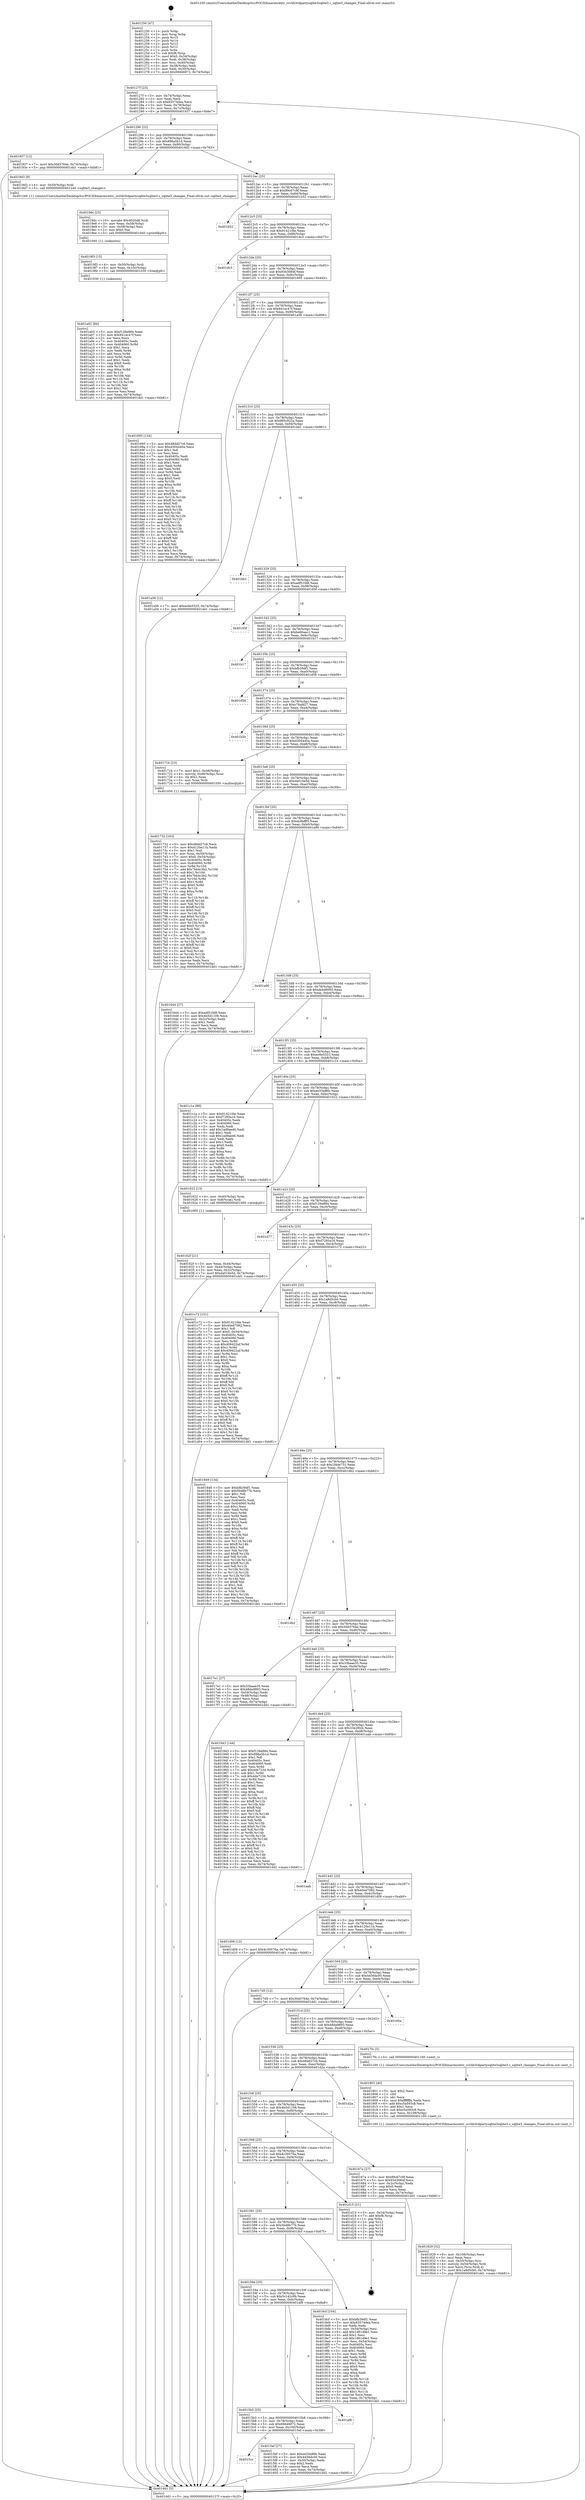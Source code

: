 digraph "0x401250" {
  label = "0x401250 (/mnt/c/Users/mathe/Desktop/tcc/POCII/binaries/extr_ccvlib3rdpartysqlite3sqlite3.c_sqlite3_changes_Final-ollvm.out::main(0))"
  labelloc = "t"
  node[shape=record]

  Entry [label="",width=0.3,height=0.3,shape=circle,fillcolor=black,style=filled]
  "0x40127f" [label="{
     0x40127f [23]\l
     | [instrs]\l
     &nbsp;&nbsp;0x40127f \<+3\>: mov -0x74(%rbp),%eax\l
     &nbsp;&nbsp;0x401282 \<+2\>: mov %eax,%ecx\l
     &nbsp;&nbsp;0x401284 \<+6\>: sub $0x83574dea,%ecx\l
     &nbsp;&nbsp;0x40128a \<+3\>: mov %eax,-0x78(%rbp)\l
     &nbsp;&nbsp;0x40128d \<+3\>: mov %ecx,-0x7c(%rbp)\l
     &nbsp;&nbsp;0x401290 \<+6\>: je 0000000000401937 \<main+0x6e7\>\l
  }"]
  "0x401937" [label="{
     0x401937 [12]\l
     | [instrs]\l
     &nbsp;&nbsp;0x401937 \<+7\>: movl $0x30d3764e,-0x74(%rbp)\l
     &nbsp;&nbsp;0x40193e \<+5\>: jmp 0000000000401dd1 \<main+0xb81\>\l
  }"]
  "0x401296" [label="{
     0x401296 [22]\l
     | [instrs]\l
     &nbsp;&nbsp;0x401296 \<+5\>: jmp 000000000040129b \<main+0x4b\>\l
     &nbsp;&nbsp;0x40129b \<+3\>: mov -0x78(%rbp),%eax\l
     &nbsp;&nbsp;0x40129e \<+5\>: sub $0x896a5b1d,%eax\l
     &nbsp;&nbsp;0x4012a3 \<+3\>: mov %eax,-0x80(%rbp)\l
     &nbsp;&nbsp;0x4012a6 \<+6\>: je 00000000004019d3 \<main+0x783\>\l
  }"]
  Exit [label="",width=0.3,height=0.3,shape=circle,fillcolor=black,style=filled,peripheries=2]
  "0x4019d3" [label="{
     0x4019d3 [9]\l
     | [instrs]\l
     &nbsp;&nbsp;0x4019d3 \<+4\>: mov -0x50(%rbp),%rdi\l
     &nbsp;&nbsp;0x4019d7 \<+5\>: call 0000000000401240 \<sqlite3_changes\>\l
     | [calls]\l
     &nbsp;&nbsp;0x401240 \{1\} (/mnt/c/Users/mathe/Desktop/tcc/POCII/binaries/extr_ccvlib3rdpartysqlite3sqlite3.c_sqlite3_changes_Final-ollvm.out::sqlite3_changes)\l
  }"]
  "0x4012ac" [label="{
     0x4012ac [25]\l
     | [instrs]\l
     &nbsp;&nbsp;0x4012ac \<+5\>: jmp 00000000004012b1 \<main+0x61\>\l
     &nbsp;&nbsp;0x4012b1 \<+3\>: mov -0x78(%rbp),%eax\l
     &nbsp;&nbsp;0x4012b4 \<+5\>: sub $0x89c67c9f,%eax\l
     &nbsp;&nbsp;0x4012b9 \<+6\>: mov %eax,-0x84(%rbp)\l
     &nbsp;&nbsp;0x4012bf \<+6\>: je 0000000000401b52 \<main+0x902\>\l
  }"]
  "0x401a02" [label="{
     0x401a02 [84]\l
     | [instrs]\l
     &nbsp;&nbsp;0x401a02 \<+5\>: mov $0xf126e884,%eax\l
     &nbsp;&nbsp;0x401a07 \<+5\>: mov $0x941ec47f,%esi\l
     &nbsp;&nbsp;0x401a0c \<+2\>: xor %ecx,%ecx\l
     &nbsp;&nbsp;0x401a0e \<+7\>: mov 0x40405c,%edx\l
     &nbsp;&nbsp;0x401a15 \<+8\>: mov 0x404060,%r8d\l
     &nbsp;&nbsp;0x401a1d \<+3\>: sub $0x1,%ecx\l
     &nbsp;&nbsp;0x401a20 \<+3\>: mov %edx,%r9d\l
     &nbsp;&nbsp;0x401a23 \<+3\>: add %ecx,%r9d\l
     &nbsp;&nbsp;0x401a26 \<+4\>: imul %r9d,%edx\l
     &nbsp;&nbsp;0x401a2a \<+3\>: and $0x1,%edx\l
     &nbsp;&nbsp;0x401a2d \<+3\>: cmp $0x0,%edx\l
     &nbsp;&nbsp;0x401a30 \<+4\>: sete %r10b\l
     &nbsp;&nbsp;0x401a34 \<+4\>: cmp $0xa,%r8d\l
     &nbsp;&nbsp;0x401a38 \<+4\>: setl %r11b\l
     &nbsp;&nbsp;0x401a3c \<+3\>: mov %r10b,%bl\l
     &nbsp;&nbsp;0x401a3f \<+3\>: and %r11b,%bl\l
     &nbsp;&nbsp;0x401a42 \<+3\>: xor %r11b,%r10b\l
     &nbsp;&nbsp;0x401a45 \<+3\>: or %r10b,%bl\l
     &nbsp;&nbsp;0x401a48 \<+3\>: test $0x1,%bl\l
     &nbsp;&nbsp;0x401a4b \<+3\>: cmovne %esi,%eax\l
     &nbsp;&nbsp;0x401a4e \<+3\>: mov %eax,-0x74(%rbp)\l
     &nbsp;&nbsp;0x401a51 \<+5\>: jmp 0000000000401dd1 \<main+0xb81\>\l
  }"]
  "0x401b52" [label="{
     0x401b52\l
  }", style=dashed]
  "0x4012c5" [label="{
     0x4012c5 [25]\l
     | [instrs]\l
     &nbsp;&nbsp;0x4012c5 \<+5\>: jmp 00000000004012ca \<main+0x7a\>\l
     &nbsp;&nbsp;0x4012ca \<+3\>: mov -0x78(%rbp),%eax\l
     &nbsp;&nbsp;0x4012cd \<+5\>: sub $0x91421fde,%eax\l
     &nbsp;&nbsp;0x4012d2 \<+6\>: mov %eax,-0x88(%rbp)\l
     &nbsp;&nbsp;0x4012d8 \<+6\>: je 0000000000401dc3 \<main+0xb73\>\l
  }"]
  "0x4019f3" [label="{
     0x4019f3 [15]\l
     | [instrs]\l
     &nbsp;&nbsp;0x4019f3 \<+4\>: mov -0x50(%rbp),%rdi\l
     &nbsp;&nbsp;0x4019f7 \<+6\>: mov %eax,-0x10c(%rbp)\l
     &nbsp;&nbsp;0x4019fd \<+5\>: call 0000000000401030 \<free@plt\>\l
     | [calls]\l
     &nbsp;&nbsp;0x401030 \{1\} (unknown)\l
  }"]
  "0x401dc3" [label="{
     0x401dc3\l
  }", style=dashed]
  "0x4012de" [label="{
     0x4012de [25]\l
     | [instrs]\l
     &nbsp;&nbsp;0x4012de \<+5\>: jmp 00000000004012e3 \<main+0x93\>\l
     &nbsp;&nbsp;0x4012e3 \<+3\>: mov -0x78(%rbp),%eax\l
     &nbsp;&nbsp;0x4012e6 \<+5\>: sub $0x9343084f,%eax\l
     &nbsp;&nbsp;0x4012eb \<+6\>: mov %eax,-0x8c(%rbp)\l
     &nbsp;&nbsp;0x4012f1 \<+6\>: je 0000000000401695 \<main+0x445\>\l
  }"]
  "0x4019dc" [label="{
     0x4019dc [23]\l
     | [instrs]\l
     &nbsp;&nbsp;0x4019dc \<+10\>: movabs $0x4020d6,%rdi\l
     &nbsp;&nbsp;0x4019e6 \<+3\>: mov %eax,-0x58(%rbp)\l
     &nbsp;&nbsp;0x4019e9 \<+3\>: mov -0x58(%rbp),%esi\l
     &nbsp;&nbsp;0x4019ec \<+2\>: mov $0x0,%al\l
     &nbsp;&nbsp;0x4019ee \<+5\>: call 0000000000401040 \<printf@plt\>\l
     | [calls]\l
     &nbsp;&nbsp;0x401040 \{1\} (unknown)\l
  }"]
  "0x401695" [label="{
     0x401695 [134]\l
     | [instrs]\l
     &nbsp;&nbsp;0x401695 \<+5\>: mov $0x48dd27c6,%eax\l
     &nbsp;&nbsp;0x40169a \<+5\>: mov $0xd304440a,%ecx\l
     &nbsp;&nbsp;0x40169f \<+2\>: mov $0x1,%dl\l
     &nbsp;&nbsp;0x4016a1 \<+2\>: xor %esi,%esi\l
     &nbsp;&nbsp;0x4016a3 \<+7\>: mov 0x40405c,%edi\l
     &nbsp;&nbsp;0x4016aa \<+8\>: mov 0x404060,%r8d\l
     &nbsp;&nbsp;0x4016b2 \<+3\>: sub $0x1,%esi\l
     &nbsp;&nbsp;0x4016b5 \<+3\>: mov %edi,%r9d\l
     &nbsp;&nbsp;0x4016b8 \<+3\>: add %esi,%r9d\l
     &nbsp;&nbsp;0x4016bb \<+4\>: imul %r9d,%edi\l
     &nbsp;&nbsp;0x4016bf \<+3\>: and $0x1,%edi\l
     &nbsp;&nbsp;0x4016c2 \<+3\>: cmp $0x0,%edi\l
     &nbsp;&nbsp;0x4016c5 \<+4\>: sete %r10b\l
     &nbsp;&nbsp;0x4016c9 \<+4\>: cmp $0xa,%r8d\l
     &nbsp;&nbsp;0x4016cd \<+4\>: setl %r11b\l
     &nbsp;&nbsp;0x4016d1 \<+3\>: mov %r10b,%bl\l
     &nbsp;&nbsp;0x4016d4 \<+3\>: xor $0xff,%bl\l
     &nbsp;&nbsp;0x4016d7 \<+3\>: mov %r11b,%r14b\l
     &nbsp;&nbsp;0x4016da \<+4\>: xor $0xff,%r14b\l
     &nbsp;&nbsp;0x4016de \<+3\>: xor $0x0,%dl\l
     &nbsp;&nbsp;0x4016e1 \<+3\>: mov %bl,%r15b\l
     &nbsp;&nbsp;0x4016e4 \<+4\>: and $0x0,%r15b\l
     &nbsp;&nbsp;0x4016e8 \<+3\>: and %dl,%r10b\l
     &nbsp;&nbsp;0x4016eb \<+3\>: mov %r14b,%r12b\l
     &nbsp;&nbsp;0x4016ee \<+4\>: and $0x0,%r12b\l
     &nbsp;&nbsp;0x4016f2 \<+3\>: and %dl,%r11b\l
     &nbsp;&nbsp;0x4016f5 \<+3\>: or %r10b,%r15b\l
     &nbsp;&nbsp;0x4016f8 \<+3\>: or %r11b,%r12b\l
     &nbsp;&nbsp;0x4016fb \<+3\>: xor %r12b,%r15b\l
     &nbsp;&nbsp;0x4016fe \<+3\>: or %r14b,%bl\l
     &nbsp;&nbsp;0x401701 \<+3\>: xor $0xff,%bl\l
     &nbsp;&nbsp;0x401704 \<+3\>: or $0x0,%dl\l
     &nbsp;&nbsp;0x401707 \<+2\>: and %dl,%bl\l
     &nbsp;&nbsp;0x401709 \<+3\>: or %bl,%r15b\l
     &nbsp;&nbsp;0x40170c \<+4\>: test $0x1,%r15b\l
     &nbsp;&nbsp;0x401710 \<+3\>: cmovne %ecx,%eax\l
     &nbsp;&nbsp;0x401713 \<+3\>: mov %eax,-0x74(%rbp)\l
     &nbsp;&nbsp;0x401716 \<+5\>: jmp 0000000000401dd1 \<main+0xb81\>\l
  }"]
  "0x4012f7" [label="{
     0x4012f7 [25]\l
     | [instrs]\l
     &nbsp;&nbsp;0x4012f7 \<+5\>: jmp 00000000004012fc \<main+0xac\>\l
     &nbsp;&nbsp;0x4012fc \<+3\>: mov -0x78(%rbp),%eax\l
     &nbsp;&nbsp;0x4012ff \<+5\>: sub $0x941ec47f,%eax\l
     &nbsp;&nbsp;0x401304 \<+6\>: mov %eax,-0x90(%rbp)\l
     &nbsp;&nbsp;0x40130a \<+6\>: je 0000000000401a56 \<main+0x806\>\l
  }"]
  "0x401829" [label="{
     0x401829 [32]\l
     | [instrs]\l
     &nbsp;&nbsp;0x401829 \<+6\>: mov -0x108(%rbp),%ecx\l
     &nbsp;&nbsp;0x40182f \<+3\>: imul %eax,%ecx\l
     &nbsp;&nbsp;0x401832 \<+4\>: mov -0x50(%rbp),%rsi\l
     &nbsp;&nbsp;0x401836 \<+4\>: movslq -0x54(%rbp),%rdi\l
     &nbsp;&nbsp;0x40183a \<+3\>: mov %ecx,(%rsi,%rdi,4)\l
     &nbsp;&nbsp;0x40183d \<+7\>: movl $0x1a8d5cb0,-0x74(%rbp)\l
     &nbsp;&nbsp;0x401844 \<+5\>: jmp 0000000000401dd1 \<main+0xb81\>\l
  }"]
  "0x401a56" [label="{
     0x401a56 [12]\l
     | [instrs]\l
     &nbsp;&nbsp;0x401a56 \<+7\>: movl $0xec6e5523,-0x74(%rbp)\l
     &nbsp;&nbsp;0x401a5d \<+5\>: jmp 0000000000401dd1 \<main+0xb81\>\l
  }"]
  "0x401310" [label="{
     0x401310 [25]\l
     | [instrs]\l
     &nbsp;&nbsp;0x401310 \<+5\>: jmp 0000000000401315 \<main+0xc5\>\l
     &nbsp;&nbsp;0x401315 \<+3\>: mov -0x78(%rbp),%eax\l
     &nbsp;&nbsp;0x401318 \<+5\>: sub $0x995c922a,%eax\l
     &nbsp;&nbsp;0x40131d \<+6\>: mov %eax,-0x94(%rbp)\l
     &nbsp;&nbsp;0x401323 \<+6\>: je 0000000000401bb1 \<main+0x961\>\l
  }"]
  "0x401801" [label="{
     0x401801 [40]\l
     | [instrs]\l
     &nbsp;&nbsp;0x401801 \<+5\>: mov $0x2,%ecx\l
     &nbsp;&nbsp;0x401806 \<+1\>: cltd\l
     &nbsp;&nbsp;0x401807 \<+2\>: idiv %ecx\l
     &nbsp;&nbsp;0x401809 \<+6\>: imul $0xfffffffe,%edx,%ecx\l
     &nbsp;&nbsp;0x40180f \<+6\>: add $0xc5a593c8,%ecx\l
     &nbsp;&nbsp;0x401815 \<+3\>: add $0x1,%ecx\l
     &nbsp;&nbsp;0x401818 \<+6\>: sub $0xc5a593c8,%ecx\l
     &nbsp;&nbsp;0x40181e \<+6\>: mov %ecx,-0x108(%rbp)\l
     &nbsp;&nbsp;0x401824 \<+5\>: call 0000000000401160 \<next_i\>\l
     | [calls]\l
     &nbsp;&nbsp;0x401160 \{1\} (/mnt/c/Users/mathe/Desktop/tcc/POCII/binaries/extr_ccvlib3rdpartysqlite3sqlite3.c_sqlite3_changes_Final-ollvm.out::next_i)\l
  }"]
  "0x401bb1" [label="{
     0x401bb1\l
  }", style=dashed]
  "0x401329" [label="{
     0x401329 [25]\l
     | [instrs]\l
     &nbsp;&nbsp;0x401329 \<+5\>: jmp 000000000040132e \<main+0xde\>\l
     &nbsp;&nbsp;0x40132e \<+3\>: mov -0x78(%rbp),%eax\l
     &nbsp;&nbsp;0x401331 \<+5\>: sub $0xadf51fd8,%eax\l
     &nbsp;&nbsp;0x401336 \<+6\>: mov %eax,-0x98(%rbp)\l
     &nbsp;&nbsp;0x40133c \<+6\>: je 000000000040165f \<main+0x40f\>\l
  }"]
  "0x401732" [label="{
     0x401732 [163]\l
     | [instrs]\l
     &nbsp;&nbsp;0x401732 \<+5\>: mov $0x48dd27c6,%ecx\l
     &nbsp;&nbsp;0x401737 \<+5\>: mov $0x4120e11b,%edx\l
     &nbsp;&nbsp;0x40173c \<+3\>: mov $0x1,%sil\l
     &nbsp;&nbsp;0x40173f \<+4\>: mov %rax,-0x50(%rbp)\l
     &nbsp;&nbsp;0x401743 \<+7\>: movl $0x0,-0x54(%rbp)\l
     &nbsp;&nbsp;0x40174a \<+8\>: mov 0x40405c,%r8d\l
     &nbsp;&nbsp;0x401752 \<+8\>: mov 0x404060,%r9d\l
     &nbsp;&nbsp;0x40175a \<+3\>: mov %r8d,%r10d\l
     &nbsp;&nbsp;0x40175d \<+7\>: add $0x7bb4c3b2,%r10d\l
     &nbsp;&nbsp;0x401764 \<+4\>: sub $0x1,%r10d\l
     &nbsp;&nbsp;0x401768 \<+7\>: sub $0x7bb4c3b2,%r10d\l
     &nbsp;&nbsp;0x40176f \<+4\>: imul %r10d,%r8d\l
     &nbsp;&nbsp;0x401773 \<+4\>: and $0x1,%r8d\l
     &nbsp;&nbsp;0x401777 \<+4\>: cmp $0x0,%r8d\l
     &nbsp;&nbsp;0x40177b \<+4\>: sete %r11b\l
     &nbsp;&nbsp;0x40177f \<+4\>: cmp $0xa,%r9d\l
     &nbsp;&nbsp;0x401783 \<+3\>: setl %bl\l
     &nbsp;&nbsp;0x401786 \<+3\>: mov %r11b,%r14b\l
     &nbsp;&nbsp;0x401789 \<+4\>: xor $0xff,%r14b\l
     &nbsp;&nbsp;0x40178d \<+3\>: mov %bl,%r15b\l
     &nbsp;&nbsp;0x401790 \<+4\>: xor $0xff,%r15b\l
     &nbsp;&nbsp;0x401794 \<+4\>: xor $0x0,%sil\l
     &nbsp;&nbsp;0x401798 \<+3\>: mov %r14b,%r12b\l
     &nbsp;&nbsp;0x40179b \<+4\>: and $0x0,%r12b\l
     &nbsp;&nbsp;0x40179f \<+3\>: and %sil,%r11b\l
     &nbsp;&nbsp;0x4017a2 \<+3\>: mov %r15b,%r13b\l
     &nbsp;&nbsp;0x4017a5 \<+4\>: and $0x0,%r13b\l
     &nbsp;&nbsp;0x4017a9 \<+3\>: and %sil,%bl\l
     &nbsp;&nbsp;0x4017ac \<+3\>: or %r11b,%r12b\l
     &nbsp;&nbsp;0x4017af \<+3\>: or %bl,%r13b\l
     &nbsp;&nbsp;0x4017b2 \<+3\>: xor %r13b,%r12b\l
     &nbsp;&nbsp;0x4017b5 \<+3\>: or %r15b,%r14b\l
     &nbsp;&nbsp;0x4017b8 \<+4\>: xor $0xff,%r14b\l
     &nbsp;&nbsp;0x4017bc \<+4\>: or $0x0,%sil\l
     &nbsp;&nbsp;0x4017c0 \<+3\>: and %sil,%r14b\l
     &nbsp;&nbsp;0x4017c3 \<+3\>: or %r14b,%r12b\l
     &nbsp;&nbsp;0x4017c6 \<+4\>: test $0x1,%r12b\l
     &nbsp;&nbsp;0x4017ca \<+3\>: cmovne %edx,%ecx\l
     &nbsp;&nbsp;0x4017cd \<+3\>: mov %ecx,-0x74(%rbp)\l
     &nbsp;&nbsp;0x4017d0 \<+5\>: jmp 0000000000401dd1 \<main+0xb81\>\l
  }"]
  "0x40165f" [label="{
     0x40165f\l
  }", style=dashed]
  "0x401342" [label="{
     0x401342 [25]\l
     | [instrs]\l
     &nbsp;&nbsp;0x401342 \<+5\>: jmp 0000000000401347 \<main+0xf7\>\l
     &nbsp;&nbsp;0x401347 \<+3\>: mov -0x78(%rbp),%eax\l
     &nbsp;&nbsp;0x40134a \<+5\>: sub $0xbe66aec1,%eax\l
     &nbsp;&nbsp;0x40134f \<+6\>: mov %eax,-0x9c(%rbp)\l
     &nbsp;&nbsp;0x401355 \<+6\>: je 0000000000401b17 \<main+0x8c7\>\l
  }"]
  "0x40162f" [label="{
     0x40162f [21]\l
     | [instrs]\l
     &nbsp;&nbsp;0x40162f \<+3\>: mov %eax,-0x44(%rbp)\l
     &nbsp;&nbsp;0x401632 \<+3\>: mov -0x44(%rbp),%eax\l
     &nbsp;&nbsp;0x401635 \<+3\>: mov %eax,-0x2c(%rbp)\l
     &nbsp;&nbsp;0x401638 \<+7\>: movl $0xda016e5d,-0x74(%rbp)\l
     &nbsp;&nbsp;0x40163f \<+5\>: jmp 0000000000401dd1 \<main+0xb81\>\l
  }"]
  "0x401b17" [label="{
     0x401b17\l
  }", style=dashed]
  "0x40135b" [label="{
     0x40135b [25]\l
     | [instrs]\l
     &nbsp;&nbsp;0x40135b \<+5\>: jmp 0000000000401360 \<main+0x110\>\l
     &nbsp;&nbsp;0x401360 \<+3\>: mov -0x78(%rbp),%eax\l
     &nbsp;&nbsp;0x401363 \<+5\>: sub $0xbfb39df1,%eax\l
     &nbsp;&nbsp;0x401368 \<+6\>: mov %eax,-0xa0(%rbp)\l
     &nbsp;&nbsp;0x40136e \<+6\>: je 0000000000401d58 \<main+0xb08\>\l
  }"]
  "0x401250" [label="{
     0x401250 [47]\l
     | [instrs]\l
     &nbsp;&nbsp;0x401250 \<+1\>: push %rbp\l
     &nbsp;&nbsp;0x401251 \<+3\>: mov %rsp,%rbp\l
     &nbsp;&nbsp;0x401254 \<+2\>: push %r15\l
     &nbsp;&nbsp;0x401256 \<+2\>: push %r14\l
     &nbsp;&nbsp;0x401258 \<+2\>: push %r13\l
     &nbsp;&nbsp;0x40125a \<+2\>: push %r12\l
     &nbsp;&nbsp;0x40125c \<+1\>: push %rbx\l
     &nbsp;&nbsp;0x40125d \<+7\>: sub $0xf8,%rsp\l
     &nbsp;&nbsp;0x401264 \<+7\>: movl $0x0,-0x34(%rbp)\l
     &nbsp;&nbsp;0x40126b \<+3\>: mov %edi,-0x38(%rbp)\l
     &nbsp;&nbsp;0x40126e \<+4\>: mov %rsi,-0x40(%rbp)\l
     &nbsp;&nbsp;0x401272 \<+3\>: mov -0x38(%rbp),%edi\l
     &nbsp;&nbsp;0x401275 \<+3\>: mov %edi,-0x30(%rbp)\l
     &nbsp;&nbsp;0x401278 \<+7\>: movl $0x69d46872,-0x74(%rbp)\l
  }"]
  "0x401d58" [label="{
     0x401d58\l
  }", style=dashed]
  "0x401374" [label="{
     0x401374 [25]\l
     | [instrs]\l
     &nbsp;&nbsp;0x401374 \<+5\>: jmp 0000000000401379 \<main+0x129\>\l
     &nbsp;&nbsp;0x401379 \<+3\>: mov -0x78(%rbp),%eax\l
     &nbsp;&nbsp;0x40137c \<+5\>: sub $0xc76afd27,%eax\l
     &nbsp;&nbsp;0x401381 \<+6\>: mov %eax,-0xa4(%rbp)\l
     &nbsp;&nbsp;0x401387 \<+6\>: je 0000000000401b5e \<main+0x90e\>\l
  }"]
  "0x401dd1" [label="{
     0x401dd1 [5]\l
     | [instrs]\l
     &nbsp;&nbsp;0x401dd1 \<+5\>: jmp 000000000040127f \<main+0x2f\>\l
  }"]
  "0x401b5e" [label="{
     0x401b5e\l
  }", style=dashed]
  "0x40138d" [label="{
     0x40138d [25]\l
     | [instrs]\l
     &nbsp;&nbsp;0x40138d \<+5\>: jmp 0000000000401392 \<main+0x142\>\l
     &nbsp;&nbsp;0x401392 \<+3\>: mov -0x78(%rbp),%eax\l
     &nbsp;&nbsp;0x401395 \<+5\>: sub $0xd304440a,%eax\l
     &nbsp;&nbsp;0x40139a \<+6\>: mov %eax,-0xa8(%rbp)\l
     &nbsp;&nbsp;0x4013a0 \<+6\>: je 000000000040171b \<main+0x4cb\>\l
  }"]
  "0x4015cc" [label="{
     0x4015cc\l
  }", style=dashed]
  "0x40171b" [label="{
     0x40171b [23]\l
     | [instrs]\l
     &nbsp;&nbsp;0x40171b \<+7\>: movl $0x1,-0x48(%rbp)\l
     &nbsp;&nbsp;0x401722 \<+4\>: movslq -0x48(%rbp),%rax\l
     &nbsp;&nbsp;0x401726 \<+4\>: shl $0x2,%rax\l
     &nbsp;&nbsp;0x40172a \<+3\>: mov %rax,%rdi\l
     &nbsp;&nbsp;0x40172d \<+5\>: call 0000000000401050 \<malloc@plt\>\l
     | [calls]\l
     &nbsp;&nbsp;0x401050 \{1\} (unknown)\l
  }"]
  "0x4013a6" [label="{
     0x4013a6 [25]\l
     | [instrs]\l
     &nbsp;&nbsp;0x4013a6 \<+5\>: jmp 00000000004013ab \<main+0x15b\>\l
     &nbsp;&nbsp;0x4013ab \<+3\>: mov -0x78(%rbp),%eax\l
     &nbsp;&nbsp;0x4013ae \<+5\>: sub $0xda016e5d,%eax\l
     &nbsp;&nbsp;0x4013b3 \<+6\>: mov %eax,-0xac(%rbp)\l
     &nbsp;&nbsp;0x4013b9 \<+6\>: je 0000000000401644 \<main+0x3f4\>\l
  }"]
  "0x4015ef" [label="{
     0x4015ef [27]\l
     | [instrs]\l
     &nbsp;&nbsp;0x4015ef \<+5\>: mov $0xee33a96b,%eax\l
     &nbsp;&nbsp;0x4015f4 \<+5\>: mov $0x4456dc00,%ecx\l
     &nbsp;&nbsp;0x4015f9 \<+3\>: mov -0x30(%rbp),%edx\l
     &nbsp;&nbsp;0x4015fc \<+3\>: cmp $0x2,%edx\l
     &nbsp;&nbsp;0x4015ff \<+3\>: cmovne %ecx,%eax\l
     &nbsp;&nbsp;0x401602 \<+3\>: mov %eax,-0x74(%rbp)\l
     &nbsp;&nbsp;0x401605 \<+5\>: jmp 0000000000401dd1 \<main+0xb81\>\l
  }"]
  "0x401644" [label="{
     0x401644 [27]\l
     | [instrs]\l
     &nbsp;&nbsp;0x401644 \<+5\>: mov $0xadf51fd8,%eax\l
     &nbsp;&nbsp;0x401649 \<+5\>: mov $0x4b5d1108,%ecx\l
     &nbsp;&nbsp;0x40164e \<+3\>: mov -0x2c(%rbp),%edx\l
     &nbsp;&nbsp;0x401651 \<+3\>: cmp $0x1,%edx\l
     &nbsp;&nbsp;0x401654 \<+3\>: cmovl %ecx,%eax\l
     &nbsp;&nbsp;0x401657 \<+3\>: mov %eax,-0x74(%rbp)\l
     &nbsp;&nbsp;0x40165a \<+5\>: jmp 0000000000401dd1 \<main+0xb81\>\l
  }"]
  "0x4013bf" [label="{
     0x4013bf [25]\l
     | [instrs]\l
     &nbsp;&nbsp;0x4013bf \<+5\>: jmp 00000000004013c4 \<main+0x174\>\l
     &nbsp;&nbsp;0x4013c4 \<+3\>: mov -0x78(%rbp),%eax\l
     &nbsp;&nbsp;0x4013c7 \<+5\>: sub $0xdc8bfff3,%eax\l
     &nbsp;&nbsp;0x4013cc \<+6\>: mov %eax,-0xb0(%rbp)\l
     &nbsp;&nbsp;0x4013d2 \<+6\>: je 0000000000401a90 \<main+0x840\>\l
  }"]
  "0x4015b3" [label="{
     0x4015b3 [25]\l
     | [instrs]\l
     &nbsp;&nbsp;0x4015b3 \<+5\>: jmp 00000000004015b8 \<main+0x368\>\l
     &nbsp;&nbsp;0x4015b8 \<+3\>: mov -0x78(%rbp),%eax\l
     &nbsp;&nbsp;0x4015bb \<+5\>: sub $0x69d46872,%eax\l
     &nbsp;&nbsp;0x4015c0 \<+6\>: mov %eax,-0x100(%rbp)\l
     &nbsp;&nbsp;0x4015c6 \<+6\>: je 00000000004015ef \<main+0x39f\>\l
  }"]
  "0x401a90" [label="{
     0x401a90\l
  }", style=dashed]
  "0x4013d8" [label="{
     0x4013d8 [25]\l
     | [instrs]\l
     &nbsp;&nbsp;0x4013d8 \<+5\>: jmp 00000000004013dd \<main+0x18d\>\l
     &nbsp;&nbsp;0x4013dd \<+3\>: mov -0x78(%rbp),%eax\l
     &nbsp;&nbsp;0x4013e0 \<+5\>: sub $0xde4d8093,%eax\l
     &nbsp;&nbsp;0x4013e5 \<+6\>: mov %eax,-0xb4(%rbp)\l
     &nbsp;&nbsp;0x4013eb \<+6\>: je 0000000000401c0e \<main+0x9be\>\l
  }"]
  "0x401af8" [label="{
     0x401af8\l
  }", style=dashed]
  "0x401c0e" [label="{
     0x401c0e\l
  }", style=dashed]
  "0x4013f1" [label="{
     0x4013f1 [25]\l
     | [instrs]\l
     &nbsp;&nbsp;0x4013f1 \<+5\>: jmp 00000000004013f6 \<main+0x1a6\>\l
     &nbsp;&nbsp;0x4013f6 \<+3\>: mov -0x78(%rbp),%eax\l
     &nbsp;&nbsp;0x4013f9 \<+5\>: sub $0xec6e5523,%eax\l
     &nbsp;&nbsp;0x4013fe \<+6\>: mov %eax,-0xb8(%rbp)\l
     &nbsp;&nbsp;0x401404 \<+6\>: je 0000000000401c1a \<main+0x9ca\>\l
  }"]
  "0x40159a" [label="{
     0x40159a [25]\l
     | [instrs]\l
     &nbsp;&nbsp;0x40159a \<+5\>: jmp 000000000040159f \<main+0x34f\>\l
     &nbsp;&nbsp;0x40159f \<+3\>: mov -0x78(%rbp),%eax\l
     &nbsp;&nbsp;0x4015a2 \<+5\>: sub $0x5c142c9b,%eax\l
     &nbsp;&nbsp;0x4015a7 \<+6\>: mov %eax,-0xfc(%rbp)\l
     &nbsp;&nbsp;0x4015ad \<+6\>: je 0000000000401af8 \<main+0x8a8\>\l
  }"]
  "0x401c1a" [label="{
     0x401c1a [88]\l
     | [instrs]\l
     &nbsp;&nbsp;0x401c1a \<+5\>: mov $0x91421fde,%eax\l
     &nbsp;&nbsp;0x401c1f \<+5\>: mov $0xf7285a16,%ecx\l
     &nbsp;&nbsp;0x401c24 \<+7\>: mov 0x40405c,%edx\l
     &nbsp;&nbsp;0x401c2b \<+7\>: mov 0x404060,%esi\l
     &nbsp;&nbsp;0x401c32 \<+2\>: mov %edx,%edi\l
     &nbsp;&nbsp;0x401c34 \<+6\>: add $0x1ad9ae46,%edi\l
     &nbsp;&nbsp;0x401c3a \<+3\>: sub $0x1,%edi\l
     &nbsp;&nbsp;0x401c3d \<+6\>: sub $0x1ad9ae46,%edi\l
     &nbsp;&nbsp;0x401c43 \<+3\>: imul %edi,%edx\l
     &nbsp;&nbsp;0x401c46 \<+3\>: and $0x1,%edx\l
     &nbsp;&nbsp;0x401c49 \<+3\>: cmp $0x0,%edx\l
     &nbsp;&nbsp;0x401c4c \<+4\>: sete %r8b\l
     &nbsp;&nbsp;0x401c50 \<+3\>: cmp $0xa,%esi\l
     &nbsp;&nbsp;0x401c53 \<+4\>: setl %r9b\l
     &nbsp;&nbsp;0x401c57 \<+3\>: mov %r8b,%r10b\l
     &nbsp;&nbsp;0x401c5a \<+3\>: and %r9b,%r10b\l
     &nbsp;&nbsp;0x401c5d \<+3\>: xor %r9b,%r8b\l
     &nbsp;&nbsp;0x401c60 \<+3\>: or %r8b,%r10b\l
     &nbsp;&nbsp;0x401c63 \<+4\>: test $0x1,%r10b\l
     &nbsp;&nbsp;0x401c67 \<+3\>: cmovne %ecx,%eax\l
     &nbsp;&nbsp;0x401c6a \<+3\>: mov %eax,-0x74(%rbp)\l
     &nbsp;&nbsp;0x401c6d \<+5\>: jmp 0000000000401dd1 \<main+0xb81\>\l
  }"]
  "0x40140a" [label="{
     0x40140a [25]\l
     | [instrs]\l
     &nbsp;&nbsp;0x40140a \<+5\>: jmp 000000000040140f \<main+0x1bf\>\l
     &nbsp;&nbsp;0x40140f \<+3\>: mov -0x78(%rbp),%eax\l
     &nbsp;&nbsp;0x401412 \<+5\>: sub $0xee33a96b,%eax\l
     &nbsp;&nbsp;0x401417 \<+6\>: mov %eax,-0xbc(%rbp)\l
     &nbsp;&nbsp;0x40141d \<+6\>: je 0000000000401622 \<main+0x3d2\>\l
  }"]
  "0x4018cf" [label="{
     0x4018cf [104]\l
     | [instrs]\l
     &nbsp;&nbsp;0x4018cf \<+5\>: mov $0xbfb39df1,%eax\l
     &nbsp;&nbsp;0x4018d4 \<+5\>: mov $0x83574dea,%ecx\l
     &nbsp;&nbsp;0x4018d9 \<+2\>: xor %edx,%edx\l
     &nbsp;&nbsp;0x4018db \<+3\>: mov -0x54(%rbp),%esi\l
     &nbsp;&nbsp;0x4018de \<+6\>: add $0x1d6149e1,%esi\l
     &nbsp;&nbsp;0x4018e4 \<+3\>: add $0x1,%esi\l
     &nbsp;&nbsp;0x4018e7 \<+6\>: sub $0x1d6149e1,%esi\l
     &nbsp;&nbsp;0x4018ed \<+3\>: mov %esi,-0x54(%rbp)\l
     &nbsp;&nbsp;0x4018f0 \<+7\>: mov 0x40405c,%esi\l
     &nbsp;&nbsp;0x4018f7 \<+7\>: mov 0x404060,%edi\l
     &nbsp;&nbsp;0x4018fe \<+3\>: sub $0x1,%edx\l
     &nbsp;&nbsp;0x401901 \<+3\>: mov %esi,%r8d\l
     &nbsp;&nbsp;0x401904 \<+3\>: add %edx,%r8d\l
     &nbsp;&nbsp;0x401907 \<+4\>: imul %r8d,%esi\l
     &nbsp;&nbsp;0x40190b \<+3\>: and $0x1,%esi\l
     &nbsp;&nbsp;0x40190e \<+3\>: cmp $0x0,%esi\l
     &nbsp;&nbsp;0x401911 \<+4\>: sete %r9b\l
     &nbsp;&nbsp;0x401915 \<+3\>: cmp $0xa,%edi\l
     &nbsp;&nbsp;0x401918 \<+4\>: setl %r10b\l
     &nbsp;&nbsp;0x40191c \<+3\>: mov %r9b,%r11b\l
     &nbsp;&nbsp;0x40191f \<+3\>: and %r10b,%r11b\l
     &nbsp;&nbsp;0x401922 \<+3\>: xor %r10b,%r9b\l
     &nbsp;&nbsp;0x401925 \<+3\>: or %r9b,%r11b\l
     &nbsp;&nbsp;0x401928 \<+4\>: test $0x1,%r11b\l
     &nbsp;&nbsp;0x40192c \<+3\>: cmovne %ecx,%eax\l
     &nbsp;&nbsp;0x40192f \<+3\>: mov %eax,-0x74(%rbp)\l
     &nbsp;&nbsp;0x401932 \<+5\>: jmp 0000000000401dd1 \<main+0xb81\>\l
  }"]
  "0x401622" [label="{
     0x401622 [13]\l
     | [instrs]\l
     &nbsp;&nbsp;0x401622 \<+4\>: mov -0x40(%rbp),%rax\l
     &nbsp;&nbsp;0x401626 \<+4\>: mov 0x8(%rax),%rdi\l
     &nbsp;&nbsp;0x40162a \<+5\>: call 0000000000401060 \<atoi@plt\>\l
     | [calls]\l
     &nbsp;&nbsp;0x401060 \{1\} (unknown)\l
  }"]
  "0x401423" [label="{
     0x401423 [25]\l
     | [instrs]\l
     &nbsp;&nbsp;0x401423 \<+5\>: jmp 0000000000401428 \<main+0x1d8\>\l
     &nbsp;&nbsp;0x401428 \<+3\>: mov -0x78(%rbp),%eax\l
     &nbsp;&nbsp;0x40142b \<+5\>: sub $0xf126e884,%eax\l
     &nbsp;&nbsp;0x401430 \<+6\>: mov %eax,-0xc0(%rbp)\l
     &nbsp;&nbsp;0x401436 \<+6\>: je 0000000000401d77 \<main+0xb27\>\l
  }"]
  "0x401581" [label="{
     0x401581 [25]\l
     | [instrs]\l
     &nbsp;&nbsp;0x401581 \<+5\>: jmp 0000000000401586 \<main+0x336\>\l
     &nbsp;&nbsp;0x401586 \<+3\>: mov -0x78(%rbp),%eax\l
     &nbsp;&nbsp;0x401589 \<+5\>: sub $0x5bd8b77b,%eax\l
     &nbsp;&nbsp;0x40158e \<+6\>: mov %eax,-0xf8(%rbp)\l
     &nbsp;&nbsp;0x401594 \<+6\>: je 00000000004018cf \<main+0x67f\>\l
  }"]
  "0x401d77" [label="{
     0x401d77\l
  }", style=dashed]
  "0x40143c" [label="{
     0x40143c [25]\l
     | [instrs]\l
     &nbsp;&nbsp;0x40143c \<+5\>: jmp 0000000000401441 \<main+0x1f1\>\l
     &nbsp;&nbsp;0x401441 \<+3\>: mov -0x78(%rbp),%eax\l
     &nbsp;&nbsp;0x401444 \<+5\>: sub $0xf7285a16,%eax\l
     &nbsp;&nbsp;0x401449 \<+6\>: mov %eax,-0xc4(%rbp)\l
     &nbsp;&nbsp;0x40144f \<+6\>: je 0000000000401c72 \<main+0xa22\>\l
  }"]
  "0x401d15" [label="{
     0x401d15 [21]\l
     | [instrs]\l
     &nbsp;&nbsp;0x401d15 \<+3\>: mov -0x34(%rbp),%eax\l
     &nbsp;&nbsp;0x401d18 \<+7\>: add $0xf8,%rsp\l
     &nbsp;&nbsp;0x401d1f \<+1\>: pop %rbx\l
     &nbsp;&nbsp;0x401d20 \<+2\>: pop %r12\l
     &nbsp;&nbsp;0x401d22 \<+2\>: pop %r13\l
     &nbsp;&nbsp;0x401d24 \<+2\>: pop %r14\l
     &nbsp;&nbsp;0x401d26 \<+2\>: pop %r15\l
     &nbsp;&nbsp;0x401d28 \<+1\>: pop %rbp\l
     &nbsp;&nbsp;0x401d29 \<+1\>: ret\l
  }"]
  "0x401c72" [label="{
     0x401c72 [151]\l
     | [instrs]\l
     &nbsp;&nbsp;0x401c72 \<+5\>: mov $0x91421fde,%eax\l
     &nbsp;&nbsp;0x401c77 \<+5\>: mov $0x40ed7082,%ecx\l
     &nbsp;&nbsp;0x401c7c \<+2\>: mov $0x1,%dl\l
     &nbsp;&nbsp;0x401c7e \<+7\>: movl $0x0,-0x34(%rbp)\l
     &nbsp;&nbsp;0x401c85 \<+7\>: mov 0x40405c,%esi\l
     &nbsp;&nbsp;0x401c8c \<+7\>: mov 0x404060,%edi\l
     &nbsp;&nbsp;0x401c93 \<+3\>: mov %esi,%r8d\l
     &nbsp;&nbsp;0x401c96 \<+7\>: sub $0x409422af,%r8d\l
     &nbsp;&nbsp;0x401c9d \<+4\>: sub $0x1,%r8d\l
     &nbsp;&nbsp;0x401ca1 \<+7\>: add $0x409422af,%r8d\l
     &nbsp;&nbsp;0x401ca8 \<+4\>: imul %r8d,%esi\l
     &nbsp;&nbsp;0x401cac \<+3\>: and $0x1,%esi\l
     &nbsp;&nbsp;0x401caf \<+3\>: cmp $0x0,%esi\l
     &nbsp;&nbsp;0x401cb2 \<+4\>: sete %r9b\l
     &nbsp;&nbsp;0x401cb6 \<+3\>: cmp $0xa,%edi\l
     &nbsp;&nbsp;0x401cb9 \<+4\>: setl %r10b\l
     &nbsp;&nbsp;0x401cbd \<+3\>: mov %r9b,%r11b\l
     &nbsp;&nbsp;0x401cc0 \<+4\>: xor $0xff,%r11b\l
     &nbsp;&nbsp;0x401cc4 \<+3\>: mov %r10b,%bl\l
     &nbsp;&nbsp;0x401cc7 \<+3\>: xor $0xff,%bl\l
     &nbsp;&nbsp;0x401cca \<+3\>: xor $0x0,%dl\l
     &nbsp;&nbsp;0x401ccd \<+3\>: mov %r11b,%r14b\l
     &nbsp;&nbsp;0x401cd0 \<+4\>: and $0x0,%r14b\l
     &nbsp;&nbsp;0x401cd4 \<+3\>: and %dl,%r9b\l
     &nbsp;&nbsp;0x401cd7 \<+3\>: mov %bl,%r15b\l
     &nbsp;&nbsp;0x401cda \<+4\>: and $0x0,%r15b\l
     &nbsp;&nbsp;0x401cde \<+3\>: and %dl,%r10b\l
     &nbsp;&nbsp;0x401ce1 \<+3\>: or %r9b,%r14b\l
     &nbsp;&nbsp;0x401ce4 \<+3\>: or %r10b,%r15b\l
     &nbsp;&nbsp;0x401ce7 \<+3\>: xor %r15b,%r14b\l
     &nbsp;&nbsp;0x401cea \<+3\>: or %bl,%r11b\l
     &nbsp;&nbsp;0x401ced \<+4\>: xor $0xff,%r11b\l
     &nbsp;&nbsp;0x401cf1 \<+3\>: or $0x0,%dl\l
     &nbsp;&nbsp;0x401cf4 \<+3\>: and %dl,%r11b\l
     &nbsp;&nbsp;0x401cf7 \<+3\>: or %r11b,%r14b\l
     &nbsp;&nbsp;0x401cfa \<+4\>: test $0x1,%r14b\l
     &nbsp;&nbsp;0x401cfe \<+3\>: cmovne %ecx,%eax\l
     &nbsp;&nbsp;0x401d01 \<+3\>: mov %eax,-0x74(%rbp)\l
     &nbsp;&nbsp;0x401d04 \<+5\>: jmp 0000000000401dd1 \<main+0xb81\>\l
  }"]
  "0x401455" [label="{
     0x401455 [25]\l
     | [instrs]\l
     &nbsp;&nbsp;0x401455 \<+5\>: jmp 000000000040145a \<main+0x20a\>\l
     &nbsp;&nbsp;0x40145a \<+3\>: mov -0x78(%rbp),%eax\l
     &nbsp;&nbsp;0x40145d \<+5\>: sub $0x1a8d5cb0,%eax\l
     &nbsp;&nbsp;0x401462 \<+6\>: mov %eax,-0xc8(%rbp)\l
     &nbsp;&nbsp;0x401468 \<+6\>: je 0000000000401849 \<main+0x5f9\>\l
  }"]
  "0x401568" [label="{
     0x401568 [25]\l
     | [instrs]\l
     &nbsp;&nbsp;0x401568 \<+5\>: jmp 000000000040156d \<main+0x31d\>\l
     &nbsp;&nbsp;0x40156d \<+3\>: mov -0x78(%rbp),%eax\l
     &nbsp;&nbsp;0x401570 \<+5\>: sub $0x4c39576a,%eax\l
     &nbsp;&nbsp;0x401575 \<+6\>: mov %eax,-0xf4(%rbp)\l
     &nbsp;&nbsp;0x40157b \<+6\>: je 0000000000401d15 \<main+0xac5\>\l
  }"]
  "0x401849" [label="{
     0x401849 [134]\l
     | [instrs]\l
     &nbsp;&nbsp;0x401849 \<+5\>: mov $0xbfb39df1,%eax\l
     &nbsp;&nbsp;0x40184e \<+5\>: mov $0x5bd8b77b,%ecx\l
     &nbsp;&nbsp;0x401853 \<+2\>: mov $0x1,%dl\l
     &nbsp;&nbsp;0x401855 \<+2\>: xor %esi,%esi\l
     &nbsp;&nbsp;0x401857 \<+7\>: mov 0x40405c,%edi\l
     &nbsp;&nbsp;0x40185e \<+8\>: mov 0x404060,%r8d\l
     &nbsp;&nbsp;0x401866 \<+3\>: sub $0x1,%esi\l
     &nbsp;&nbsp;0x401869 \<+3\>: mov %edi,%r9d\l
     &nbsp;&nbsp;0x40186c \<+3\>: add %esi,%r9d\l
     &nbsp;&nbsp;0x40186f \<+4\>: imul %r9d,%edi\l
     &nbsp;&nbsp;0x401873 \<+3\>: and $0x1,%edi\l
     &nbsp;&nbsp;0x401876 \<+3\>: cmp $0x0,%edi\l
     &nbsp;&nbsp;0x401879 \<+4\>: sete %r10b\l
     &nbsp;&nbsp;0x40187d \<+4\>: cmp $0xa,%r8d\l
     &nbsp;&nbsp;0x401881 \<+4\>: setl %r11b\l
     &nbsp;&nbsp;0x401885 \<+3\>: mov %r10b,%bl\l
     &nbsp;&nbsp;0x401888 \<+3\>: xor $0xff,%bl\l
     &nbsp;&nbsp;0x40188b \<+3\>: mov %r11b,%r14b\l
     &nbsp;&nbsp;0x40188e \<+4\>: xor $0xff,%r14b\l
     &nbsp;&nbsp;0x401892 \<+3\>: xor $0x1,%dl\l
     &nbsp;&nbsp;0x401895 \<+3\>: mov %bl,%r15b\l
     &nbsp;&nbsp;0x401898 \<+4\>: and $0xff,%r15b\l
     &nbsp;&nbsp;0x40189c \<+3\>: and %dl,%r10b\l
     &nbsp;&nbsp;0x40189f \<+3\>: mov %r14b,%r12b\l
     &nbsp;&nbsp;0x4018a2 \<+4\>: and $0xff,%r12b\l
     &nbsp;&nbsp;0x4018a6 \<+3\>: and %dl,%r11b\l
     &nbsp;&nbsp;0x4018a9 \<+3\>: or %r10b,%r15b\l
     &nbsp;&nbsp;0x4018ac \<+3\>: or %r11b,%r12b\l
     &nbsp;&nbsp;0x4018af \<+3\>: xor %r12b,%r15b\l
     &nbsp;&nbsp;0x4018b2 \<+3\>: or %r14b,%bl\l
     &nbsp;&nbsp;0x4018b5 \<+3\>: xor $0xff,%bl\l
     &nbsp;&nbsp;0x4018b8 \<+3\>: or $0x1,%dl\l
     &nbsp;&nbsp;0x4018bb \<+2\>: and %dl,%bl\l
     &nbsp;&nbsp;0x4018bd \<+3\>: or %bl,%r15b\l
     &nbsp;&nbsp;0x4018c0 \<+4\>: test $0x1,%r15b\l
     &nbsp;&nbsp;0x4018c4 \<+3\>: cmovne %ecx,%eax\l
     &nbsp;&nbsp;0x4018c7 \<+3\>: mov %eax,-0x74(%rbp)\l
     &nbsp;&nbsp;0x4018ca \<+5\>: jmp 0000000000401dd1 \<main+0xb81\>\l
  }"]
  "0x40146e" [label="{
     0x40146e [25]\l
     | [instrs]\l
     &nbsp;&nbsp;0x40146e \<+5\>: jmp 0000000000401473 \<main+0x223\>\l
     &nbsp;&nbsp;0x401473 \<+3\>: mov -0x78(%rbp),%eax\l
     &nbsp;&nbsp;0x401476 \<+5\>: sub $0x1f4de731,%eax\l
     &nbsp;&nbsp;0x40147b \<+6\>: mov %eax,-0xcc(%rbp)\l
     &nbsp;&nbsp;0x401481 \<+6\>: je 0000000000401db2 \<main+0xb62\>\l
  }"]
  "0x40167a" [label="{
     0x40167a [27]\l
     | [instrs]\l
     &nbsp;&nbsp;0x40167a \<+5\>: mov $0x89c67c9f,%eax\l
     &nbsp;&nbsp;0x40167f \<+5\>: mov $0x9343084f,%ecx\l
     &nbsp;&nbsp;0x401684 \<+3\>: mov -0x2c(%rbp),%edx\l
     &nbsp;&nbsp;0x401687 \<+3\>: cmp $0x0,%edx\l
     &nbsp;&nbsp;0x40168a \<+3\>: cmove %ecx,%eax\l
     &nbsp;&nbsp;0x40168d \<+3\>: mov %eax,-0x74(%rbp)\l
     &nbsp;&nbsp;0x401690 \<+5\>: jmp 0000000000401dd1 \<main+0xb81\>\l
  }"]
  "0x401db2" [label="{
     0x401db2\l
  }", style=dashed]
  "0x401487" [label="{
     0x401487 [25]\l
     | [instrs]\l
     &nbsp;&nbsp;0x401487 \<+5\>: jmp 000000000040148c \<main+0x23c\>\l
     &nbsp;&nbsp;0x40148c \<+3\>: mov -0x78(%rbp),%eax\l
     &nbsp;&nbsp;0x40148f \<+5\>: sub $0x30d3764e,%eax\l
     &nbsp;&nbsp;0x401494 \<+6\>: mov %eax,-0xd0(%rbp)\l
     &nbsp;&nbsp;0x40149a \<+6\>: je 00000000004017e1 \<main+0x591\>\l
  }"]
  "0x40154f" [label="{
     0x40154f [25]\l
     | [instrs]\l
     &nbsp;&nbsp;0x40154f \<+5\>: jmp 0000000000401554 \<main+0x304\>\l
     &nbsp;&nbsp;0x401554 \<+3\>: mov -0x78(%rbp),%eax\l
     &nbsp;&nbsp;0x401557 \<+5\>: sub $0x4b5d1108,%eax\l
     &nbsp;&nbsp;0x40155c \<+6\>: mov %eax,-0xf0(%rbp)\l
     &nbsp;&nbsp;0x401562 \<+6\>: je 000000000040167a \<main+0x42a\>\l
  }"]
  "0x4017e1" [label="{
     0x4017e1 [27]\l
     | [instrs]\l
     &nbsp;&nbsp;0x4017e1 \<+5\>: mov $0x33baae35,%eax\l
     &nbsp;&nbsp;0x4017e6 \<+5\>: mov $0x48da9893,%ecx\l
     &nbsp;&nbsp;0x4017eb \<+3\>: mov -0x54(%rbp),%edx\l
     &nbsp;&nbsp;0x4017ee \<+3\>: cmp -0x48(%rbp),%edx\l
     &nbsp;&nbsp;0x4017f1 \<+3\>: cmovl %ecx,%eax\l
     &nbsp;&nbsp;0x4017f4 \<+3\>: mov %eax,-0x74(%rbp)\l
     &nbsp;&nbsp;0x4017f7 \<+5\>: jmp 0000000000401dd1 \<main+0xb81\>\l
  }"]
  "0x4014a0" [label="{
     0x4014a0 [25]\l
     | [instrs]\l
     &nbsp;&nbsp;0x4014a0 \<+5\>: jmp 00000000004014a5 \<main+0x255\>\l
     &nbsp;&nbsp;0x4014a5 \<+3\>: mov -0x78(%rbp),%eax\l
     &nbsp;&nbsp;0x4014a8 \<+5\>: sub $0x33baae35,%eax\l
     &nbsp;&nbsp;0x4014ad \<+6\>: mov %eax,-0xd4(%rbp)\l
     &nbsp;&nbsp;0x4014b3 \<+6\>: je 0000000000401943 \<main+0x6f3\>\l
  }"]
  "0x401d2a" [label="{
     0x401d2a\l
  }", style=dashed]
  "0x401943" [label="{
     0x401943 [144]\l
     | [instrs]\l
     &nbsp;&nbsp;0x401943 \<+5\>: mov $0xf126e884,%eax\l
     &nbsp;&nbsp;0x401948 \<+5\>: mov $0x896a5b1d,%ecx\l
     &nbsp;&nbsp;0x40194d \<+2\>: mov $0x1,%dl\l
     &nbsp;&nbsp;0x40194f \<+7\>: mov 0x40405c,%esi\l
     &nbsp;&nbsp;0x401956 \<+7\>: mov 0x404060,%edi\l
     &nbsp;&nbsp;0x40195d \<+3\>: mov %esi,%r8d\l
     &nbsp;&nbsp;0x401960 \<+7\>: add $0x4de7234,%r8d\l
     &nbsp;&nbsp;0x401967 \<+4\>: sub $0x1,%r8d\l
     &nbsp;&nbsp;0x40196b \<+7\>: sub $0x4de7234,%r8d\l
     &nbsp;&nbsp;0x401972 \<+4\>: imul %r8d,%esi\l
     &nbsp;&nbsp;0x401976 \<+3\>: and $0x1,%esi\l
     &nbsp;&nbsp;0x401979 \<+3\>: cmp $0x0,%esi\l
     &nbsp;&nbsp;0x40197c \<+4\>: sete %r9b\l
     &nbsp;&nbsp;0x401980 \<+3\>: cmp $0xa,%edi\l
     &nbsp;&nbsp;0x401983 \<+4\>: setl %r10b\l
     &nbsp;&nbsp;0x401987 \<+3\>: mov %r9b,%r11b\l
     &nbsp;&nbsp;0x40198a \<+4\>: xor $0xff,%r11b\l
     &nbsp;&nbsp;0x40198e \<+3\>: mov %r10b,%bl\l
     &nbsp;&nbsp;0x401991 \<+3\>: xor $0xff,%bl\l
     &nbsp;&nbsp;0x401994 \<+3\>: xor $0x0,%dl\l
     &nbsp;&nbsp;0x401997 \<+3\>: mov %r11b,%r14b\l
     &nbsp;&nbsp;0x40199a \<+4\>: and $0x0,%r14b\l
     &nbsp;&nbsp;0x40199e \<+3\>: and %dl,%r9b\l
     &nbsp;&nbsp;0x4019a1 \<+3\>: mov %bl,%r15b\l
     &nbsp;&nbsp;0x4019a4 \<+4\>: and $0x0,%r15b\l
     &nbsp;&nbsp;0x4019a8 \<+3\>: and %dl,%r10b\l
     &nbsp;&nbsp;0x4019ab \<+3\>: or %r9b,%r14b\l
     &nbsp;&nbsp;0x4019ae \<+3\>: or %r10b,%r15b\l
     &nbsp;&nbsp;0x4019b1 \<+3\>: xor %r15b,%r14b\l
     &nbsp;&nbsp;0x4019b4 \<+3\>: or %bl,%r11b\l
     &nbsp;&nbsp;0x4019b7 \<+4\>: xor $0xff,%r11b\l
     &nbsp;&nbsp;0x4019bb \<+3\>: or $0x0,%dl\l
     &nbsp;&nbsp;0x4019be \<+3\>: and %dl,%r11b\l
     &nbsp;&nbsp;0x4019c1 \<+3\>: or %r11b,%r14b\l
     &nbsp;&nbsp;0x4019c4 \<+4\>: test $0x1,%r14b\l
     &nbsp;&nbsp;0x4019c8 \<+3\>: cmovne %ecx,%eax\l
     &nbsp;&nbsp;0x4019cb \<+3\>: mov %eax,-0x74(%rbp)\l
     &nbsp;&nbsp;0x4019ce \<+5\>: jmp 0000000000401dd1 \<main+0xb81\>\l
  }"]
  "0x4014b9" [label="{
     0x4014b9 [25]\l
     | [instrs]\l
     &nbsp;&nbsp;0x4014b9 \<+5\>: jmp 00000000004014be \<main+0x26e\>\l
     &nbsp;&nbsp;0x4014be \<+3\>: mov -0x78(%rbp),%eax\l
     &nbsp;&nbsp;0x4014c1 \<+5\>: sub $0x33e2f0cb,%eax\l
     &nbsp;&nbsp;0x4014c6 \<+6\>: mov %eax,-0xd8(%rbp)\l
     &nbsp;&nbsp;0x4014cc \<+6\>: je 0000000000401aab \<main+0x85b\>\l
  }"]
  "0x401536" [label="{
     0x401536 [25]\l
     | [instrs]\l
     &nbsp;&nbsp;0x401536 \<+5\>: jmp 000000000040153b \<main+0x2eb\>\l
     &nbsp;&nbsp;0x40153b \<+3\>: mov -0x78(%rbp),%eax\l
     &nbsp;&nbsp;0x40153e \<+5\>: sub $0x48dd27c6,%eax\l
     &nbsp;&nbsp;0x401543 \<+6\>: mov %eax,-0xec(%rbp)\l
     &nbsp;&nbsp;0x401549 \<+6\>: je 0000000000401d2a \<main+0xada\>\l
  }"]
  "0x401aab" [label="{
     0x401aab\l
  }", style=dashed]
  "0x4014d2" [label="{
     0x4014d2 [25]\l
     | [instrs]\l
     &nbsp;&nbsp;0x4014d2 \<+5\>: jmp 00000000004014d7 \<main+0x287\>\l
     &nbsp;&nbsp;0x4014d7 \<+3\>: mov -0x78(%rbp),%eax\l
     &nbsp;&nbsp;0x4014da \<+5\>: sub $0x40ed7082,%eax\l
     &nbsp;&nbsp;0x4014df \<+6\>: mov %eax,-0xdc(%rbp)\l
     &nbsp;&nbsp;0x4014e5 \<+6\>: je 0000000000401d09 \<main+0xab9\>\l
  }"]
  "0x4017fc" [label="{
     0x4017fc [5]\l
     | [instrs]\l
     &nbsp;&nbsp;0x4017fc \<+5\>: call 0000000000401160 \<next_i\>\l
     | [calls]\l
     &nbsp;&nbsp;0x401160 \{1\} (/mnt/c/Users/mathe/Desktop/tcc/POCII/binaries/extr_ccvlib3rdpartysqlite3sqlite3.c_sqlite3_changes_Final-ollvm.out::next_i)\l
  }"]
  "0x401d09" [label="{
     0x401d09 [12]\l
     | [instrs]\l
     &nbsp;&nbsp;0x401d09 \<+7\>: movl $0x4c39576a,-0x74(%rbp)\l
     &nbsp;&nbsp;0x401d10 \<+5\>: jmp 0000000000401dd1 \<main+0xb81\>\l
  }"]
  "0x4014eb" [label="{
     0x4014eb [25]\l
     | [instrs]\l
     &nbsp;&nbsp;0x4014eb \<+5\>: jmp 00000000004014f0 \<main+0x2a0\>\l
     &nbsp;&nbsp;0x4014f0 \<+3\>: mov -0x78(%rbp),%eax\l
     &nbsp;&nbsp;0x4014f3 \<+5\>: sub $0x4120e11b,%eax\l
     &nbsp;&nbsp;0x4014f8 \<+6\>: mov %eax,-0xe0(%rbp)\l
     &nbsp;&nbsp;0x4014fe \<+6\>: je 00000000004017d5 \<main+0x585\>\l
  }"]
  "0x40151d" [label="{
     0x40151d [25]\l
     | [instrs]\l
     &nbsp;&nbsp;0x40151d \<+5\>: jmp 0000000000401522 \<main+0x2d2\>\l
     &nbsp;&nbsp;0x401522 \<+3\>: mov -0x78(%rbp),%eax\l
     &nbsp;&nbsp;0x401525 \<+5\>: sub $0x48da9893,%eax\l
     &nbsp;&nbsp;0x40152a \<+6\>: mov %eax,-0xe8(%rbp)\l
     &nbsp;&nbsp;0x401530 \<+6\>: je 00000000004017fc \<main+0x5ac\>\l
  }"]
  "0x4017d5" [label="{
     0x4017d5 [12]\l
     | [instrs]\l
     &nbsp;&nbsp;0x4017d5 \<+7\>: movl $0x30d3764e,-0x74(%rbp)\l
     &nbsp;&nbsp;0x4017dc \<+5\>: jmp 0000000000401dd1 \<main+0xb81\>\l
  }"]
  "0x401504" [label="{
     0x401504 [25]\l
     | [instrs]\l
     &nbsp;&nbsp;0x401504 \<+5\>: jmp 0000000000401509 \<main+0x2b9\>\l
     &nbsp;&nbsp;0x401509 \<+3\>: mov -0x78(%rbp),%eax\l
     &nbsp;&nbsp;0x40150c \<+5\>: sub $0x4456dc00,%eax\l
     &nbsp;&nbsp;0x401511 \<+6\>: mov %eax,-0xe4(%rbp)\l
     &nbsp;&nbsp;0x401517 \<+6\>: je 000000000040160a \<main+0x3ba\>\l
  }"]
  "0x40160a" [label="{
     0x40160a\l
  }", style=dashed]
  Entry -> "0x401250" [label=" 1"]
  "0x40127f" -> "0x401937" [label=" 1"]
  "0x40127f" -> "0x401296" [label=" 19"]
  "0x401d15" -> Exit [label=" 1"]
  "0x401296" -> "0x4019d3" [label=" 1"]
  "0x401296" -> "0x4012ac" [label=" 18"]
  "0x401d09" -> "0x401dd1" [label=" 1"]
  "0x4012ac" -> "0x401b52" [label=" 0"]
  "0x4012ac" -> "0x4012c5" [label=" 18"]
  "0x401c72" -> "0x401dd1" [label=" 1"]
  "0x4012c5" -> "0x401dc3" [label=" 0"]
  "0x4012c5" -> "0x4012de" [label=" 18"]
  "0x401c1a" -> "0x401dd1" [label=" 1"]
  "0x4012de" -> "0x401695" [label=" 1"]
  "0x4012de" -> "0x4012f7" [label=" 17"]
  "0x401a56" -> "0x401dd1" [label=" 1"]
  "0x4012f7" -> "0x401a56" [label=" 1"]
  "0x4012f7" -> "0x401310" [label=" 16"]
  "0x401a02" -> "0x401dd1" [label=" 1"]
  "0x401310" -> "0x401bb1" [label=" 0"]
  "0x401310" -> "0x401329" [label=" 16"]
  "0x4019f3" -> "0x401a02" [label=" 1"]
  "0x401329" -> "0x40165f" [label=" 0"]
  "0x401329" -> "0x401342" [label=" 16"]
  "0x4019dc" -> "0x4019f3" [label=" 1"]
  "0x401342" -> "0x401b17" [label=" 0"]
  "0x401342" -> "0x40135b" [label=" 16"]
  "0x4019d3" -> "0x4019dc" [label=" 1"]
  "0x40135b" -> "0x401d58" [label=" 0"]
  "0x40135b" -> "0x401374" [label=" 16"]
  "0x401943" -> "0x401dd1" [label=" 1"]
  "0x401374" -> "0x401b5e" [label=" 0"]
  "0x401374" -> "0x40138d" [label=" 16"]
  "0x401937" -> "0x401dd1" [label=" 1"]
  "0x40138d" -> "0x40171b" [label=" 1"]
  "0x40138d" -> "0x4013a6" [label=" 15"]
  "0x4018cf" -> "0x401dd1" [label=" 1"]
  "0x4013a6" -> "0x401644" [label=" 1"]
  "0x4013a6" -> "0x4013bf" [label=" 14"]
  "0x401849" -> "0x401dd1" [label=" 1"]
  "0x4013bf" -> "0x401a90" [label=" 0"]
  "0x4013bf" -> "0x4013d8" [label=" 14"]
  "0x401801" -> "0x401829" [label=" 1"]
  "0x4013d8" -> "0x401c0e" [label=" 0"]
  "0x4013d8" -> "0x4013f1" [label=" 14"]
  "0x4017fc" -> "0x401801" [label=" 1"]
  "0x4013f1" -> "0x401c1a" [label=" 1"]
  "0x4013f1" -> "0x40140a" [label=" 13"]
  "0x4017d5" -> "0x401dd1" [label=" 1"]
  "0x40140a" -> "0x401622" [label=" 1"]
  "0x40140a" -> "0x401423" [label=" 12"]
  "0x401732" -> "0x401dd1" [label=" 1"]
  "0x401423" -> "0x401d77" [label=" 0"]
  "0x401423" -> "0x40143c" [label=" 12"]
  "0x401695" -> "0x401dd1" [label=" 1"]
  "0x40143c" -> "0x401c72" [label=" 1"]
  "0x40143c" -> "0x401455" [label=" 11"]
  "0x40167a" -> "0x401dd1" [label=" 1"]
  "0x401455" -> "0x401849" [label=" 1"]
  "0x401455" -> "0x40146e" [label=" 10"]
  "0x40162f" -> "0x401dd1" [label=" 1"]
  "0x40146e" -> "0x401db2" [label=" 0"]
  "0x40146e" -> "0x401487" [label=" 10"]
  "0x401622" -> "0x40162f" [label=" 1"]
  "0x401487" -> "0x4017e1" [label=" 2"]
  "0x401487" -> "0x4014a0" [label=" 8"]
  "0x401250" -> "0x40127f" [label=" 1"]
  "0x4014a0" -> "0x401943" [label=" 1"]
  "0x4014a0" -> "0x4014b9" [label=" 7"]
  "0x4015ef" -> "0x401dd1" [label=" 1"]
  "0x4014b9" -> "0x401aab" [label=" 0"]
  "0x4014b9" -> "0x4014d2" [label=" 7"]
  "0x4015b3" -> "0x4015ef" [label=" 1"]
  "0x4014d2" -> "0x401d09" [label=" 1"]
  "0x4014d2" -> "0x4014eb" [label=" 6"]
  "0x401829" -> "0x401dd1" [label=" 1"]
  "0x4014eb" -> "0x4017d5" [label=" 1"]
  "0x4014eb" -> "0x401504" [label=" 5"]
  "0x40159a" -> "0x401af8" [label=" 0"]
  "0x401504" -> "0x40160a" [label=" 0"]
  "0x401504" -> "0x40151d" [label=" 5"]
  "0x40159a" -> "0x4015b3" [label=" 1"]
  "0x40151d" -> "0x4017fc" [label=" 1"]
  "0x40151d" -> "0x401536" [label=" 4"]
  "0x4015b3" -> "0x4015cc" [label=" 0"]
  "0x401536" -> "0x401d2a" [label=" 0"]
  "0x401536" -> "0x40154f" [label=" 4"]
  "0x401dd1" -> "0x40127f" [label=" 19"]
  "0x40154f" -> "0x40167a" [label=" 1"]
  "0x40154f" -> "0x401568" [label=" 3"]
  "0x401644" -> "0x401dd1" [label=" 1"]
  "0x401568" -> "0x401d15" [label=" 1"]
  "0x401568" -> "0x401581" [label=" 2"]
  "0x40171b" -> "0x401732" [label=" 1"]
  "0x401581" -> "0x4018cf" [label=" 1"]
  "0x401581" -> "0x40159a" [label=" 1"]
  "0x4017e1" -> "0x401dd1" [label=" 2"]
}
